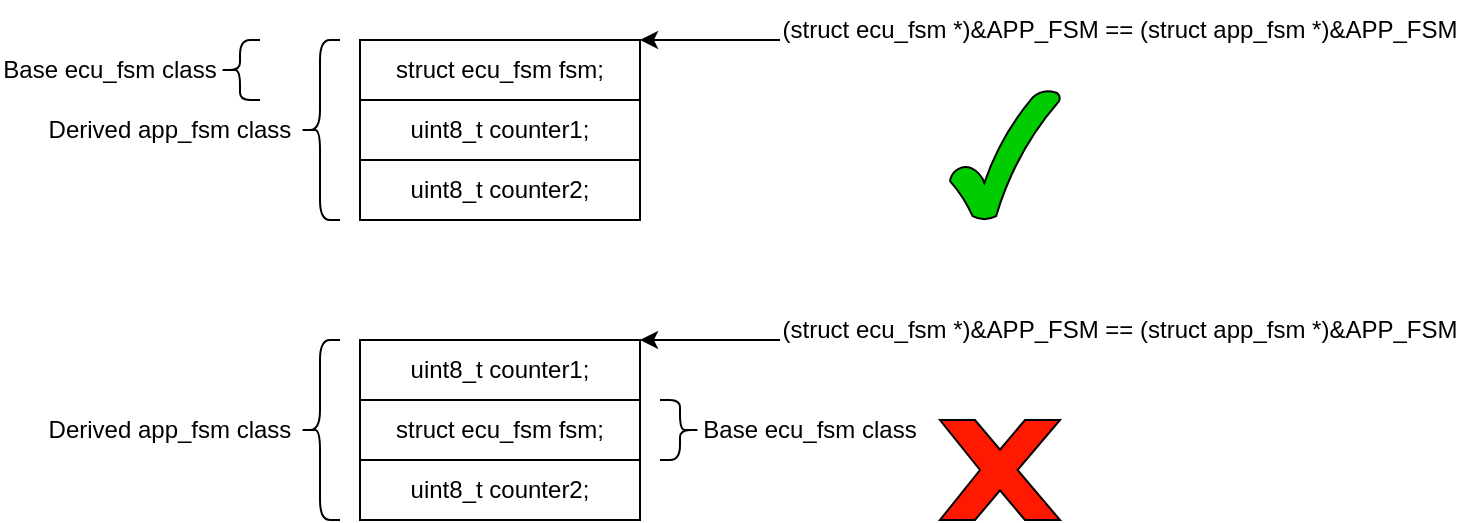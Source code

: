 <mxfile version="22.1.2" type="device" pages="5">
  <diagram id="15nbMGDvO67-C32aZADo" name="fsm_representation">
    <mxGraphModel dx="1839" dy="582" grid="1" gridSize="10" guides="1" tooltips="1" connect="1" arrows="1" fold="1" page="1" pageScale="1" pageWidth="850" pageHeight="1100" math="0" shadow="0">
      <root>
        <mxCell id="0" />
        <mxCell id="1" parent="0" />
        <mxCell id="BvwtundfcER_0kOwWjaI-1" value="struct ecu_fsm fsm;" style="swimlane;fontStyle=0;childLayout=stackLayout;horizontal=1;startSize=30;horizontalStack=0;resizeParent=1;resizeParentMax=0;resizeLast=0;collapsible=1;marginBottom=0;whiteSpace=wrap;html=1;" parent="1" vertex="1">
          <mxGeometry x="110" y="480" width="140" height="90" as="geometry">
            <mxRectangle x="110" y="480" width="100" height="30" as="alternateBounds" />
          </mxGeometry>
        </mxCell>
        <mxCell id="BvwtundfcER_0kOwWjaI-2" value="uint8_t counter1;" style="text;strokeColor=default;fillColor=none;align=center;verticalAlign=middle;spacingLeft=4;spacingRight=4;overflow=hidden;points=[[0,0.5],[1,0.5]];portConstraint=eastwest;rotatable=0;whiteSpace=wrap;html=1;" parent="BvwtundfcER_0kOwWjaI-1" vertex="1">
          <mxGeometry y="30" width="140" height="30" as="geometry" />
        </mxCell>
        <mxCell id="BvwtundfcER_0kOwWjaI-3" value="uint8_t counter2;" style="text;strokeColor=default;fillColor=none;align=center;verticalAlign=middle;spacingLeft=4;spacingRight=4;overflow=hidden;points=[[0,0.5],[1,0.5]];portConstraint=eastwest;rotatable=0;whiteSpace=wrap;html=1;" parent="BvwtundfcER_0kOwWjaI-1" vertex="1">
          <mxGeometry y="60" width="140" height="30" as="geometry" />
        </mxCell>
        <mxCell id="BvwtundfcER_0kOwWjaI-4" value="" style="endArrow=classic;html=1;rounded=0;entryX=1;entryY=0;entryDx=0;entryDy=0;" parent="1" target="BvwtundfcER_0kOwWjaI-1" edge="1">
          <mxGeometry width="50" height="50" relative="1" as="geometry">
            <mxPoint x="320" y="480" as="sourcePoint" />
            <mxPoint x="320" y="500" as="targetPoint" />
          </mxGeometry>
        </mxCell>
        <mxCell id="BvwtundfcER_0kOwWjaI-5" value="(struct ecu_fsm *)&amp;amp;APP_FSM == (struct app_fsm *)&amp;amp;APP_FSM" style="text;html=1;strokeColor=none;fillColor=none;align=center;verticalAlign=middle;whiteSpace=wrap;rounded=0;" parent="1" vertex="1">
          <mxGeometry x="320" y="460" width="340" height="30" as="geometry" />
        </mxCell>
        <mxCell id="BvwtundfcER_0kOwWjaI-6" value="" style="shape=curlyBracket;whiteSpace=wrap;html=1;rounded=1;labelPosition=left;verticalLabelPosition=middle;align=right;verticalAlign=middle;" parent="1" vertex="1">
          <mxGeometry x="40" y="480" width="20" height="30" as="geometry" />
        </mxCell>
        <mxCell id="BvwtundfcER_0kOwWjaI-7" value="Base ecu_fsm class" style="text;html=1;strokeColor=none;fillColor=none;align=center;verticalAlign=middle;whiteSpace=wrap;rounded=0;" parent="1" vertex="1">
          <mxGeometry x="-70" y="480" width="110" height="30" as="geometry" />
        </mxCell>
        <mxCell id="BvwtundfcER_0kOwWjaI-8" value="" style="shape=curlyBracket;whiteSpace=wrap;html=1;rounded=1;labelPosition=left;verticalLabelPosition=middle;align=right;verticalAlign=middle;" parent="1" vertex="1">
          <mxGeometry x="80" y="480" width="20" height="90" as="geometry" />
        </mxCell>
        <mxCell id="BvwtundfcER_0kOwWjaI-9" value="Derived app_fsm class" style="text;html=1;strokeColor=none;fillColor=none;align=center;verticalAlign=middle;whiteSpace=wrap;rounded=0;" parent="1" vertex="1">
          <mxGeometry x="-60" y="510" width="150" height="30" as="geometry" />
        </mxCell>
        <mxCell id="8lFt0NIzHmFN3SDGbYYi-1" value="uint8_t counter1;" style="swimlane;fontStyle=0;childLayout=stackLayout;horizontal=1;startSize=30;horizontalStack=0;resizeParent=1;resizeParentMax=0;resizeLast=0;collapsible=1;marginBottom=0;whiteSpace=wrap;html=1;" parent="1" vertex="1">
          <mxGeometry x="110" y="630" width="140" height="90" as="geometry">
            <mxRectangle x="110" y="480" width="100" height="30" as="alternateBounds" />
          </mxGeometry>
        </mxCell>
        <mxCell id="8lFt0NIzHmFN3SDGbYYi-2" value="struct ecu_fsm fsm;" style="text;strokeColor=default;fillColor=none;align=center;verticalAlign=middle;spacingLeft=4;spacingRight=4;overflow=hidden;points=[[0,0.5],[1,0.5]];portConstraint=eastwest;rotatable=0;whiteSpace=wrap;html=1;" parent="8lFt0NIzHmFN3SDGbYYi-1" vertex="1">
          <mxGeometry y="30" width="140" height="30" as="geometry" />
        </mxCell>
        <mxCell id="8lFt0NIzHmFN3SDGbYYi-3" value="uint8_t counter2;" style="text;strokeColor=default;fillColor=none;align=center;verticalAlign=middle;spacingLeft=4;spacingRight=4;overflow=hidden;points=[[0,0.5],[1,0.5]];portConstraint=eastwest;rotatable=0;whiteSpace=wrap;html=1;" parent="8lFt0NIzHmFN3SDGbYYi-1" vertex="1">
          <mxGeometry y="60" width="140" height="30" as="geometry" />
        </mxCell>
        <mxCell id="8lFt0NIzHmFN3SDGbYYi-4" value="" style="endArrow=classic;html=1;rounded=0;entryX=1;entryY=0;entryDx=0;entryDy=0;" parent="1" target="8lFt0NIzHmFN3SDGbYYi-1" edge="1">
          <mxGeometry width="50" height="50" relative="1" as="geometry">
            <mxPoint x="320" y="630" as="sourcePoint" />
            <mxPoint x="320" y="650" as="targetPoint" />
          </mxGeometry>
        </mxCell>
        <mxCell id="8lFt0NIzHmFN3SDGbYYi-6" value="" style="shape=curlyBracket;whiteSpace=wrap;html=1;rounded=1;labelPosition=left;verticalLabelPosition=middle;align=right;verticalAlign=middle;rotation=-180;" parent="1" vertex="1">
          <mxGeometry x="260" y="660" width="20" height="30" as="geometry" />
        </mxCell>
        <mxCell id="8lFt0NIzHmFN3SDGbYYi-7" value="Base ecu_fsm class" style="text;html=1;strokeColor=none;fillColor=none;align=center;verticalAlign=middle;whiteSpace=wrap;rounded=0;" parent="1" vertex="1">
          <mxGeometry x="280" y="660" width="110" height="30" as="geometry" />
        </mxCell>
        <mxCell id="8lFt0NIzHmFN3SDGbYYi-8" value="" style="shape=curlyBracket;whiteSpace=wrap;html=1;rounded=1;labelPosition=left;verticalLabelPosition=middle;align=right;verticalAlign=middle;" parent="1" vertex="1">
          <mxGeometry x="80" y="630" width="20" height="90" as="geometry" />
        </mxCell>
        <mxCell id="8lFt0NIzHmFN3SDGbYYi-9" value="Derived app_fsm class" style="text;html=1;strokeColor=none;fillColor=none;align=center;verticalAlign=middle;whiteSpace=wrap;rounded=0;" parent="1" vertex="1">
          <mxGeometry x="-60" y="660" width="150" height="30" as="geometry" />
        </mxCell>
        <mxCell id="8lFt0NIzHmFN3SDGbYYi-10" value="" style="verticalLabelPosition=bottom;verticalAlign=top;html=1;shape=mxgraph.basic.x;fillColor=#FF1900;" parent="1" vertex="1">
          <mxGeometry x="400" y="670" width="60" height="50" as="geometry" />
        </mxCell>
        <mxCell id="8lFt0NIzHmFN3SDGbYYi-11" value="" style="verticalLabelPosition=bottom;verticalAlign=top;html=1;shape=mxgraph.basic.tick;fillColor=#00CC00;" parent="1" vertex="1">
          <mxGeometry x="405" y="505" width="55" height="65" as="geometry" />
        </mxCell>
        <mxCell id="zB__2LZIQrsRCKlZbpnX-1" value="(struct ecu_fsm *)&amp;amp;APP_FSM == (struct app_fsm *)&amp;amp;APP_FSM" style="text;html=1;strokeColor=none;fillColor=none;align=center;verticalAlign=middle;whiteSpace=wrap;rounded=0;" vertex="1" parent="1">
          <mxGeometry x="320" y="610" width="340" height="30" as="geometry" />
        </mxCell>
      </root>
    </mxGraphModel>
  </diagram>
  <diagram name="state_representation" id="CZPq641qlYG8evw_fPRa">
    <mxGraphModel dx="2284" dy="844" grid="1" gridSize="10" guides="1" tooltips="1" connect="1" arrows="1" fold="1" page="1" pageScale="1" pageWidth="850" pageHeight="1100" math="0" shadow="0">
      <root>
        <mxCell id="0" />
        <mxCell id="1" parent="0" />
        <mxCell id="_t-yf9VL04qy5OOU1NSJ-1" style="edgeStyle=orthogonalEdgeStyle;rounded=0;orthogonalLoop=1;jettySize=auto;html=1;entryX=0;entryY=0.5;entryDx=0;entryDy=0;" parent="1" source="_t-yf9VL04qy5OOU1NSJ-2" target="_t-yf9VL04qy5OOU1NSJ-3" edge="1">
          <mxGeometry relative="1" as="geometry">
            <mxPoint x="500" y="410" as="targetPoint" />
          </mxGeometry>
        </mxCell>
        <mxCell id="_t-yf9VL04qy5OOU1NSJ-2" value="STATE1&lt;br&gt;&lt;br&gt;ecu_fsm_change_state(&amp;amp;APP_FSM, &amp;amp;STATE2)" style="rounded=1;whiteSpace=wrap;html=1;verticalAlign=top;" parent="1" vertex="1">
          <mxGeometry x="120" y="380" width="260" height="60" as="geometry" />
        </mxCell>
        <mxCell id="_t-yf9VL04qy5OOU1NSJ-3" value="STATE2&lt;br&gt;&lt;br&gt;" style="rounded=1;whiteSpace=wrap;html=1;verticalAlign=top;" parent="1" vertex="1">
          <mxGeometry x="460" y="380" width="260" height="60" as="geometry" />
        </mxCell>
        <mxCell id="_t-yf9VL04qy5OOU1NSJ-4" value="ecu_fsm_dispatch(&amp;amp;APP_FSM, &amp;amp;event) -&amp;gt; STATE1::handler() -&amp;gt; STATE1::exit() -&amp;gt; STATE2::entry()" style="text;html=1;strokeColor=none;fillColor=none;align=center;verticalAlign=middle;whiteSpace=wrap;rounded=0;" parent="1" vertex="1">
          <mxGeometry x="160" y="337.5" width="540" height="30" as="geometry" />
        </mxCell>
        <mxCell id="_t-yf9VL04qy5OOU1NSJ-5" value="" style="shape=curlyBracket;whiteSpace=wrap;html=1;rounded=1;flipH=1;labelPosition=right;verticalLabelPosition=middle;align=left;verticalAlign=middle;rotation=-90;" parent="1" vertex="1">
          <mxGeometry x="263.75" y="221.25" width="20" height="212.5" as="geometry" />
        </mxCell>
        <mxCell id="_t-yf9VL04qy5OOU1NSJ-6" value="" style="shape=curlyBracket;whiteSpace=wrap;html=1;rounded=1;flipH=1;labelPosition=right;verticalLabelPosition=middle;align=left;verticalAlign=middle;rotation=-90;" parent="1" vertex="1">
          <mxGeometry x="532.5" y="180" width="20" height="295" as="geometry" />
        </mxCell>
        <mxCell id="_t-yf9VL04qy5OOU1NSJ-7" value="API call" style="text;html=1;strokeColor=none;fillColor=none;align=center;verticalAlign=middle;whiteSpace=wrap;rounded=0;" parent="1" vertex="1">
          <mxGeometry x="243.75" y="287.5" width="60" height="30" as="geometry" />
        </mxCell>
        <mxCell id="_t-yf9VL04qy5OOU1NSJ-8" value="Automatically executed by framework" style="text;html=1;strokeColor=none;fillColor=none;align=center;verticalAlign=middle;whiteSpace=wrap;rounded=0;" parent="1" vertex="1">
          <mxGeometry x="437.5" y="287.5" width="210" height="30" as="geometry" />
        </mxCell>
        <mxCell id="_t-yf9VL04qy5OOU1NSJ-9" style="edgeStyle=orthogonalEdgeStyle;rounded=0;orthogonalLoop=1;jettySize=auto;html=1;entryX=0;entryY=0.5;entryDx=0;entryDy=0;" parent="1" source="_t-yf9VL04qy5OOU1NSJ-10" target="_t-yf9VL04qy5OOU1NSJ-11" edge="1">
          <mxGeometry relative="1" as="geometry">
            <mxPoint x="340" y="647.5" as="targetPoint" />
          </mxGeometry>
        </mxCell>
        <mxCell id="_t-yf9VL04qy5OOU1NSJ-10" value="STATE1&lt;br&gt;&lt;br&gt;ecu_fsm_change_state(&amp;amp;APP_FSM, &amp;amp;STATE2)" style="rounded=1;whiteSpace=wrap;html=1;verticalAlign=top;" parent="1" vertex="1">
          <mxGeometry x="-40" y="617.5" width="260" height="60" as="geometry" />
        </mxCell>
        <mxCell id="_t-yf9VL04qy5OOU1NSJ-11" value="STATE2&lt;br&gt;&lt;br&gt;ecu_fsm_change_state(&amp;amp;APP_FSM, &amp;amp;STATE3)" style="rounded=1;whiteSpace=wrap;html=1;verticalAlign=top;" parent="1" vertex="1">
          <mxGeometry x="300" y="617.5" width="260" height="60" as="geometry" />
        </mxCell>
        <mxCell id="_t-yf9VL04qy5OOU1NSJ-12" value="ecu_fsm_dispatch(&amp;amp;APP_FSM, &amp;amp;event) -&amp;gt; STATE1::handler() -&amp;gt; STATE1::exit() -&amp;gt; STATE2::entry() -&amp;gt; STATE2::exit() -&amp;gt; STATE3::entry()" style="text;html=1;strokeColor=none;fillColor=none;align=center;verticalAlign=middle;whiteSpace=wrap;rounded=0;" parent="1" vertex="1">
          <mxGeometry x="40" y="575" width="760" height="30" as="geometry" />
        </mxCell>
        <mxCell id="_t-yf9VL04qy5OOU1NSJ-13" value="" style="shape=curlyBracket;whiteSpace=wrap;html=1;rounded=1;flipH=1;labelPosition=right;verticalLabelPosition=middle;align=left;verticalAlign=middle;rotation=-90;" parent="1" vertex="1">
          <mxGeometry x="150" y="458.75" width="20" height="212.5" as="geometry" />
        </mxCell>
        <mxCell id="_t-yf9VL04qy5OOU1NSJ-14" value="" style="shape=curlyBracket;whiteSpace=wrap;html=1;rounded=1;flipH=1;labelPosition=right;verticalLabelPosition=middle;align=left;verticalAlign=middle;rotation=-90;" parent="1" vertex="1">
          <mxGeometry x="522.5" y="320" width="20" height="490" as="geometry" />
        </mxCell>
        <mxCell id="_t-yf9VL04qy5OOU1NSJ-15" value="API call" style="text;html=1;strokeColor=none;fillColor=none;align=center;verticalAlign=middle;whiteSpace=wrap;rounded=0;" parent="1" vertex="1">
          <mxGeometry x="130" y="525" width="60" height="30" as="geometry" />
        </mxCell>
        <mxCell id="_t-yf9VL04qy5OOU1NSJ-16" value="Automatically executed by framework" style="text;html=1;strokeColor=none;fillColor=none;align=center;verticalAlign=middle;whiteSpace=wrap;rounded=0;" parent="1" vertex="1">
          <mxGeometry x="427.5" y="525" width="210" height="30" as="geometry" />
        </mxCell>
        <mxCell id="_t-yf9VL04qy5OOU1NSJ-17" value="STATE3" style="rounded=1;whiteSpace=wrap;html=1;verticalAlign=top;" parent="1" vertex="1">
          <mxGeometry x="640" y="617.5" width="260" height="60" as="geometry" />
        </mxCell>
        <mxCell id="_t-yf9VL04qy5OOU1NSJ-18" style="edgeStyle=orthogonalEdgeStyle;rounded=0;orthogonalLoop=1;jettySize=auto;html=1;entryX=0;entryY=0.5;entryDx=0;entryDy=0;exitX=1;exitY=0.5;exitDx=0;exitDy=0;" parent="1" source="_t-yf9VL04qy5OOU1NSJ-11" target="_t-yf9VL04qy5OOU1NSJ-17" edge="1">
          <mxGeometry relative="1" as="geometry">
            <mxPoint x="640" y="647.5" as="targetPoint" />
            <mxPoint x="580" y="627.5" as="sourcePoint" />
          </mxGeometry>
        </mxCell>
        <mxCell id="_t-yf9VL04qy5OOU1NSJ-20" value="STATE1&lt;br&gt;&lt;br&gt;ecu_fsm_change_state(&amp;amp;APP_FSM, &amp;amp;STATE1)" style="rounded=1;whiteSpace=wrap;html=1;verticalAlign=top;" parent="1" vertex="1">
          <mxGeometry x="293.75" y="870" width="260" height="60" as="geometry" />
        </mxCell>
        <mxCell id="_t-yf9VL04qy5OOU1NSJ-21" style="edgeStyle=orthogonalEdgeStyle;rounded=0;orthogonalLoop=1;jettySize=auto;html=1;exitX=1;exitY=0.25;exitDx=0;exitDy=0;entryX=1;entryY=0.75;entryDx=0;entryDy=0;" parent="1" source="_t-yf9VL04qy5OOU1NSJ-20" target="_t-yf9VL04qy5OOU1NSJ-20" edge="1">
          <mxGeometry relative="1" as="geometry">
            <Array as="points">
              <mxPoint x="603.75" y="885" />
              <mxPoint x="603.75" y="915" />
            </Array>
          </mxGeometry>
        </mxCell>
        <mxCell id="_t-yf9VL04qy5OOU1NSJ-26" value="ecu_fsm_dispatch(&amp;amp;APP_FSM, &amp;amp;event) -&amp;gt; STATE1::handler() -&amp;gt; STATE1::exit() -&amp;gt; STATE1::entry()" style="text;html=1;strokeColor=none;fillColor=none;align=center;verticalAlign=middle;whiteSpace=wrap;rounded=0;" parent="1" vertex="1">
          <mxGeometry x="170" y="827.5" width="540" height="30" as="geometry" />
        </mxCell>
        <mxCell id="_t-yf9VL04qy5OOU1NSJ-27" value="" style="shape=curlyBracket;whiteSpace=wrap;html=1;rounded=1;flipH=1;labelPosition=right;verticalLabelPosition=middle;align=left;verticalAlign=middle;rotation=-90;" parent="1" vertex="1">
          <mxGeometry x="273.75" y="711.25" width="20" height="212.5" as="geometry" />
        </mxCell>
        <mxCell id="_t-yf9VL04qy5OOU1NSJ-28" value="" style="shape=curlyBracket;whiteSpace=wrap;html=1;rounded=1;flipH=1;labelPosition=right;verticalLabelPosition=middle;align=left;verticalAlign=middle;rotation=-90;" parent="1" vertex="1">
          <mxGeometry x="542.5" y="670" width="20" height="295" as="geometry" />
        </mxCell>
        <mxCell id="_t-yf9VL04qy5OOU1NSJ-29" value="API call" style="text;html=1;strokeColor=none;fillColor=none;align=center;verticalAlign=middle;whiteSpace=wrap;rounded=0;" parent="1" vertex="1">
          <mxGeometry x="253.75" y="777.5" width="60" height="30" as="geometry" />
        </mxCell>
        <mxCell id="_t-yf9VL04qy5OOU1NSJ-30" value="Automatically executed by framework" style="text;html=1;strokeColor=none;fillColor=none;align=center;verticalAlign=middle;whiteSpace=wrap;rounded=0;" parent="1" vertex="1">
          <mxGeometry x="447.5" y="777.5" width="210" height="30" as="geometry" />
        </mxCell>
      </root>
    </mxGraphModel>
  </diagram>
  <diagram id="_X2X8tFTJPsWDFsdLYyc" name="event_driven_paradigm">
    <mxGraphModel dx="978" dy="571" grid="1" gridSize="10" guides="1" tooltips="1" connect="1" arrows="1" fold="1" page="1" pageScale="1" pageWidth="850" pageHeight="1100" math="0" shadow="0">
      <root>
        <mxCell id="0" />
        <mxCell id="1" parent="0" />
        <mxCell id="lQjFOqyJWv0Zga0OJdYx-4" value="" style="rounded=0;whiteSpace=wrap;html=1;strokeWidth=5;" vertex="1" parent="1">
          <mxGeometry x="320" y="360" width="400" height="160" as="geometry" />
        </mxCell>
        <mxCell id="8rU8OkTXt6TKkVFip4iF-1" value="" style="rounded=1;whiteSpace=wrap;html=1;" parent="1" vertex="1">
          <mxGeometry x="360" y="400" width="320" height="80" as="geometry" />
        </mxCell>
        <mxCell id="8rU8OkTXt6TKkVFip4iF-5" style="edgeStyle=orthogonalEdgeStyle;rounded=0;orthogonalLoop=1;jettySize=auto;html=1;entryX=0.5;entryY=0;entryDx=0;entryDy=0;" parent="1" source="8rU8OkTXt6TKkVFip4iF-4" target="8rU8OkTXt6TKkVFip4iF-8" edge="1">
          <mxGeometry relative="1" as="geometry">
            <mxPoint x="520" y="280" as="targetPoint" />
          </mxGeometry>
        </mxCell>
        <mxCell id="8rU8OkTXt6TKkVFip4iF-6" value="ecu_fsm_dispatch(app_fsm_event)" style="edgeLabel;html=1;align=center;verticalAlign=middle;resizable=0;points=[];" parent="8rU8OkTXt6TKkVFip4iF-5" vertex="1" connectable="0">
          <mxGeometry x="-0.398" y="3" relative="1" as="geometry">
            <mxPoint x="-3" y="12" as="offset" />
          </mxGeometry>
        </mxCell>
        <mxCell id="8rU8OkTXt6TKkVFip4iF-4" value="Application" style="rounded=1;whiteSpace=wrap;html=1;" parent="1" vertex="1">
          <mxGeometry x="460" y="220" width="120" height="60" as="geometry" />
        </mxCell>
        <mxCell id="8rU8OkTXt6TKkVFip4iF-14" style="edgeStyle=orthogonalEdgeStyle;rounded=0;orthogonalLoop=1;jettySize=auto;html=1;entryX=0.5;entryY=0;entryDx=0;entryDy=0;" parent="1" source="8rU8OkTXt6TKkVFip4iF-8" target="8rU8OkTXt6TKkVFip4iF-9" edge="1">
          <mxGeometry relative="1" as="geometry">
            <mxPoint x="520" y="510" as="targetPoint" />
          </mxGeometry>
        </mxCell>
        <mxCell id="8rU8OkTXt6TKkVFip4iF-9" value="&lt;b&gt;Event-Driven State Machine&lt;/b&gt;" style="text;html=1;strokeColor=none;fillColor=none;align=center;verticalAlign=middle;whiteSpace=wrap;rounded=0;" parent="1" vertex="1">
          <mxGeometry x="416.5" y="425" width="207" height="30" as="geometry" />
        </mxCell>
        <mxCell id="lQjFOqyJWv0Zga0OJdYx-1" value="" style="html=1;verticalLabelPosition=bottom;labelBackgroundColor=#ffffff;verticalAlign=top;shadow=0;dashed=0;strokeWidth=2;shape=mxgraph.ios7.misc.loading_circle;" vertex="1" parent="1">
          <mxGeometry x="623.5" y="422.5" width="36.5" height="35" as="geometry" />
        </mxCell>
        <mxCell id="8rU8OkTXt6TKkVFip4iF-8" value="" style="shape=message;html=1;html=1;outlineConnect=0;labelPosition=center;verticalLabelPosition=bottom;align=center;verticalAlign=top;" parent="1" vertex="1">
          <mxGeometry x="490" y="340" width="60" height="40" as="geometry" />
        </mxCell>
      </root>
    </mxGraphModel>
  </diagram>
  <diagram id="-OnL_DmCf1hyi1uaQDzm" name="run_to_completion_semantics">
    <mxGraphModel dx="1434" dy="844" grid="1" gridSize="10" guides="1" tooltips="1" connect="1" arrows="1" fold="1" page="1" pageScale="1" pageWidth="850" pageHeight="1100" math="0" shadow="0">
      <root>
        <mxCell id="0" />
        <mxCell id="1" parent="0" />
        <mxCell id="A-jucOlXIJhNryQlWf9N-1" value="" style="rounded=0;whiteSpace=wrap;html=1;strokeWidth=5;" parent="1" vertex="1">
          <mxGeometry x="320" y="350" width="400" height="450" as="geometry" />
        </mxCell>
        <mxCell id="eJQCOVJrdcA63mDH1NKP-1" value="" style="rounded=1;whiteSpace=wrap;html=1;" parent="1" vertex="1">
          <mxGeometry x="360" y="400" width="320" height="370" as="geometry" />
        </mxCell>
        <mxCell id="eJQCOVJrdcA63mDH1NKP-3" style="edgeStyle=orthogonalEdgeStyle;rounded=0;orthogonalLoop=1;jettySize=auto;html=1;entryX=0.5;entryY=0;entryDx=0;entryDy=0;" parent="1" source="eJQCOVJrdcA63mDH1NKP-5" target="eJQCOVJrdcA63mDH1NKP-16" edge="1">
          <mxGeometry relative="1" as="geometry">
            <mxPoint x="750.0" y="70" as="targetPoint" />
          </mxGeometry>
        </mxCell>
        <mxCell id="eJQCOVJrdcA63mDH1NKP-4" value="queue_write(event)" style="edgeLabel;html=1;align=center;verticalAlign=middle;resizable=0;points=[];" parent="eJQCOVJrdcA63mDH1NKP-3" vertex="1" connectable="0">
          <mxGeometry x="-0.398" y="3" relative="1" as="geometry">
            <mxPoint x="-27" y="3" as="offset" />
          </mxGeometry>
        </mxCell>
        <mxCell id="eJQCOVJrdcA63mDH1NKP-5" value="Application" style="rounded=1;whiteSpace=wrap;html=1;" parent="1" vertex="1">
          <mxGeometry x="120" y="220" width="120" height="60" as="geometry" />
        </mxCell>
        <mxCell id="eJQCOVJrdcA63mDH1NKP-6" style="edgeStyle=orthogonalEdgeStyle;rounded=0;orthogonalLoop=1;jettySize=auto;html=1;" parent="1" source="eJQCOVJrdcA63mDH1NKP-7" target="eJQCOVJrdcA63mDH1NKP-25" edge="1">
          <mxGeometry relative="1" as="geometry">
            <mxPoint x="520" y="630" as="targetPoint" />
          </mxGeometry>
        </mxCell>
        <mxCell id="eJQCOVJrdcA63mDH1NKP-7" value="" style="shape=message;html=1;html=1;outlineConnect=0;labelPosition=center;verticalLabelPosition=bottom;align=center;verticalAlign=top;" parent="1" vertex="1">
          <mxGeometry x="491" y="530" width="60" height="40" as="geometry" />
        </mxCell>
        <mxCell id="eJQCOVJrdcA63mDH1NKP-8" value="&lt;b&gt;&lt;font style=&quot;font-size: 30px;&quot;&gt;RTOS Task&lt;/font&gt;&lt;/b&gt;" style="text;html=1;strokeColor=none;fillColor=none;align=center;verticalAlign=middle;whiteSpace=wrap;rounded=0;" parent="1" vertex="1">
          <mxGeometry x="379" y="730" width="181" height="30" as="geometry" />
        </mxCell>
        <mxCell id="eJQCOVJrdcA63mDH1NKP-14" value="" style="shape=message;html=1;html=1;outlineConnect=0;labelPosition=center;verticalLabelPosition=bottom;align=center;verticalAlign=top;" parent="1" vertex="1">
          <mxGeometry x="450" y="460" width="50" height="30" as="geometry" />
        </mxCell>
        <mxCell id="eJQCOVJrdcA63mDH1NKP-15" value="" style="shape=message;html=1;html=1;outlineConnect=0;labelPosition=center;verticalLabelPosition=bottom;align=center;verticalAlign=top;" parent="1" vertex="1">
          <mxGeometry x="450" y="410" width="50" height="30" as="geometry" />
        </mxCell>
        <mxCell id="eJQCOVJrdcA63mDH1NKP-16" value="Event Queue" style="swimlane;fontStyle=0;childLayout=stackLayout;horizontal=1;startSize=30;horizontalStack=0;resizeParent=1;resizeParentMax=0;resizeLast=0;collapsible=1;marginBottom=0;whiteSpace=wrap;html=1;movable=1;resizable=1;rotatable=1;deletable=1;editable=1;locked=0;connectable=1;" parent="1" vertex="1">
          <mxGeometry x="440" y="280" width="170" height="220" as="geometry" />
        </mxCell>
        <mxCell id="eJQCOVJrdcA63mDH1NKP-17" value="&amp;nbsp;" style="text;whiteSpace=wrap;html=1;align=center;" parent="eJQCOVJrdcA63mDH1NKP-16" vertex="1">
          <mxGeometry y="30" width="170" height="40" as="geometry" />
        </mxCell>
        <mxCell id="eJQCOVJrdcA63mDH1NKP-18" value="" style="text;strokeColor=default;fillColor=none;align=center;verticalAlign=middle;spacingLeft=4;spacingRight=4;overflow=hidden;points=[[0,0.5],[1,0.5]];portConstraint=eastwest;rotatable=0;whiteSpace=wrap;html=1;" parent="eJQCOVJrdcA63mDH1NKP-16" vertex="1">
          <mxGeometry y="70" width="170" height="50" as="geometry" />
        </mxCell>
        <mxCell id="eJQCOVJrdcA63mDH1NKP-19" value="event" style="text;strokeColor=default;fillColor=none;align=right;verticalAlign=middle;spacingLeft=4;spacingRight=4;overflow=hidden;points=[[0,0.5],[1,0.5]];portConstraint=eastwest;rotatable=0;whiteSpace=wrap;html=1;" parent="eJQCOVJrdcA63mDH1NKP-16" vertex="1">
          <mxGeometry y="120" width="170" height="50" as="geometry" />
        </mxCell>
        <mxCell id="eJQCOVJrdcA63mDH1NKP-20" value="event" style="text;strokeColor=none;fillColor=none;align=right;verticalAlign=middle;spacingLeft=4;spacingRight=4;overflow=hidden;points=[[0,0.5],[1,0.5]];portConstraint=eastwest;rotatable=0;whiteSpace=wrap;html=1;" parent="eJQCOVJrdcA63mDH1NKP-16" vertex="1">
          <mxGeometry y="170" width="170" height="50" as="geometry" />
        </mxCell>
        <mxCell id="eJQCOVJrdcA63mDH1NKP-22" value="" style="endArrow=classic;html=1;rounded=0;exitX=0.481;exitY=0.979;exitDx=0;exitDy=0;exitPerimeter=0;entryX=0.5;entryY=0;entryDx=0;entryDy=0;" parent="1" source="eJQCOVJrdcA63mDH1NKP-20" target="eJQCOVJrdcA63mDH1NKP-7" edge="1">
          <mxGeometry width="50" height="50" relative="1" as="geometry">
            <mxPoint x="620" y="550" as="sourcePoint" />
            <mxPoint x="670" y="500" as="targetPoint" />
          </mxGeometry>
        </mxCell>
        <mxCell id="eJQCOVJrdcA63mDH1NKP-23" value="" style="shape=message;html=1;html=1;outlineConnect=0;labelPosition=center;verticalLabelPosition=bottom;align=center;verticalAlign=top;" parent="1" vertex="1">
          <mxGeometry x="368" y="232" width="60" height="40" as="geometry" />
        </mxCell>
        <mxCell id="eJQCOVJrdcA63mDH1NKP-25" value="ecu_fsm_dispatch(&amp;amp;APP_FSM, &amp;amp;event)" style="rounded=1;whiteSpace=wrap;html=1;verticalAlign=top;" parent="1" vertex="1">
          <mxGeometry x="381" y="602.5" width="280" height="90" as="geometry" />
        </mxCell>
        <mxCell id="eJQCOVJrdcA63mDH1NKP-29" value="" style="html=1;verticalLabelPosition=bottom;labelBackgroundColor=#ffffff;verticalAlign=top;shadow=0;dashed=0;strokeWidth=2;shape=mxgraph.ios7.misc.loading_circle;" parent="1" vertex="1">
          <mxGeometry x="499.5" y="637" width="43" height="42.5" as="geometry" />
        </mxCell>
      </root>
    </mxGraphModel>
  </diagram>
  <diagram id="8I_pm15_ZxuvNdHiXpPO" name="example">
    <mxGraphModel dx="1434" dy="844" grid="1" gridSize="10" guides="1" tooltips="1" connect="1" arrows="1" fold="1" page="1" pageScale="1" pageWidth="850" pageHeight="1100" math="0" shadow="0">
      <root>
        <mxCell id="0" />
        <mxCell id="1" parent="0" />
        <mxCell id="un4xFOZ4VY06HUW24fwX-8" style="edgeStyle=orthogonalEdgeStyle;rounded=0;orthogonalLoop=1;jettySize=auto;html=1;exitX=0;exitY=0.75;exitDx=0;exitDy=0;entryX=1;entryY=0.75;entryDx=0;entryDy=0;" parent="1" source="un4xFOZ4VY06HUW24fwX-1" target="un4xFOZ4VY06HUW24fwX-2" edge="1">
          <mxGeometry relative="1" as="geometry" />
        </mxCell>
        <mxCell id="un4xFOZ4VY06HUW24fwX-9" value="count &amp;gt;= threshold&lt;br&gt;LED_OFF_REQUEST_EVENT" style="edgeLabel;html=1;align=center;verticalAlign=middle;resizable=0;points=[];" parent="un4xFOZ4VY06HUW24fwX-8" vertex="1" connectable="0">
          <mxGeometry x="-0.175" y="1" relative="1" as="geometry">
            <mxPoint x="-18" y="19" as="offset" />
          </mxGeometry>
        </mxCell>
        <mxCell id="un4xFOZ4VY06HUW24fwX-1" value="LED_ON_STATE" style="rounded=1;whiteSpace=wrap;html=1;" parent="1" vertex="1">
          <mxGeometry x="480" y="360" width="240" height="120" as="geometry" />
        </mxCell>
        <mxCell id="un4xFOZ4VY06HUW24fwX-6" style="edgeStyle=orthogonalEdgeStyle;rounded=0;orthogonalLoop=1;jettySize=auto;html=1;exitX=1;exitY=0.25;exitDx=0;exitDy=0;entryX=0;entryY=0.25;entryDx=0;entryDy=0;" parent="1" source="un4xFOZ4VY06HUW24fwX-2" target="un4xFOZ4VY06HUW24fwX-1" edge="1">
          <mxGeometry relative="1" as="geometry" />
        </mxCell>
        <mxCell id="un4xFOZ4VY06HUW24fwX-7" value="count &amp;gt;= threshold&lt;br&gt;LED_ON_REQUEST_EVENT" style="edgeLabel;html=1;align=center;verticalAlign=middle;resizable=0;points=[];" parent="un4xFOZ4VY06HUW24fwX-6" vertex="1" connectable="0">
          <mxGeometry x="-0.055" y="3" relative="1" as="geometry">
            <mxPoint x="4" y="-17" as="offset" />
          </mxGeometry>
        </mxCell>
        <mxCell id="un4xFOZ4VY06HUW24fwX-2" value="LED_OFF_STATE" style="rounded=1;whiteSpace=wrap;html=1;" parent="1" vertex="1">
          <mxGeometry x="40" y="360" width="240" height="120" as="geometry" />
        </mxCell>
        <mxCell id="un4xFOZ4VY06HUW24fwX-4" style="edgeStyle=orthogonalEdgeStyle;rounded=0;orthogonalLoop=1;jettySize=auto;html=1;entryX=0.5;entryY=0;entryDx=0;entryDy=0;" parent="1" source="un4xFOZ4VY06HUW24fwX-3" target="un4xFOZ4VY06HUW24fwX-2" edge="1">
          <mxGeometry relative="1" as="geometry" />
        </mxCell>
        <mxCell id="un4xFOZ4VY06HUW24fwX-5" value="Starting State" style="edgeLabel;html=1;align=center;verticalAlign=middle;resizable=0;points=[];" parent="un4xFOZ4VY06HUW24fwX-4" vertex="1" connectable="0">
          <mxGeometry x="-0.494" y="1" relative="1" as="geometry">
            <mxPoint as="offset" />
          </mxGeometry>
        </mxCell>
        <mxCell id="un4xFOZ4VY06HUW24fwX-3" value="" style="ellipse;whiteSpace=wrap;html=1;fillColor=#000000;" parent="1" vertex="1">
          <mxGeometry x="145" y="210" width="30" height="30" as="geometry" />
        </mxCell>
      </root>
    </mxGraphModel>
  </diagram>
</mxfile>

